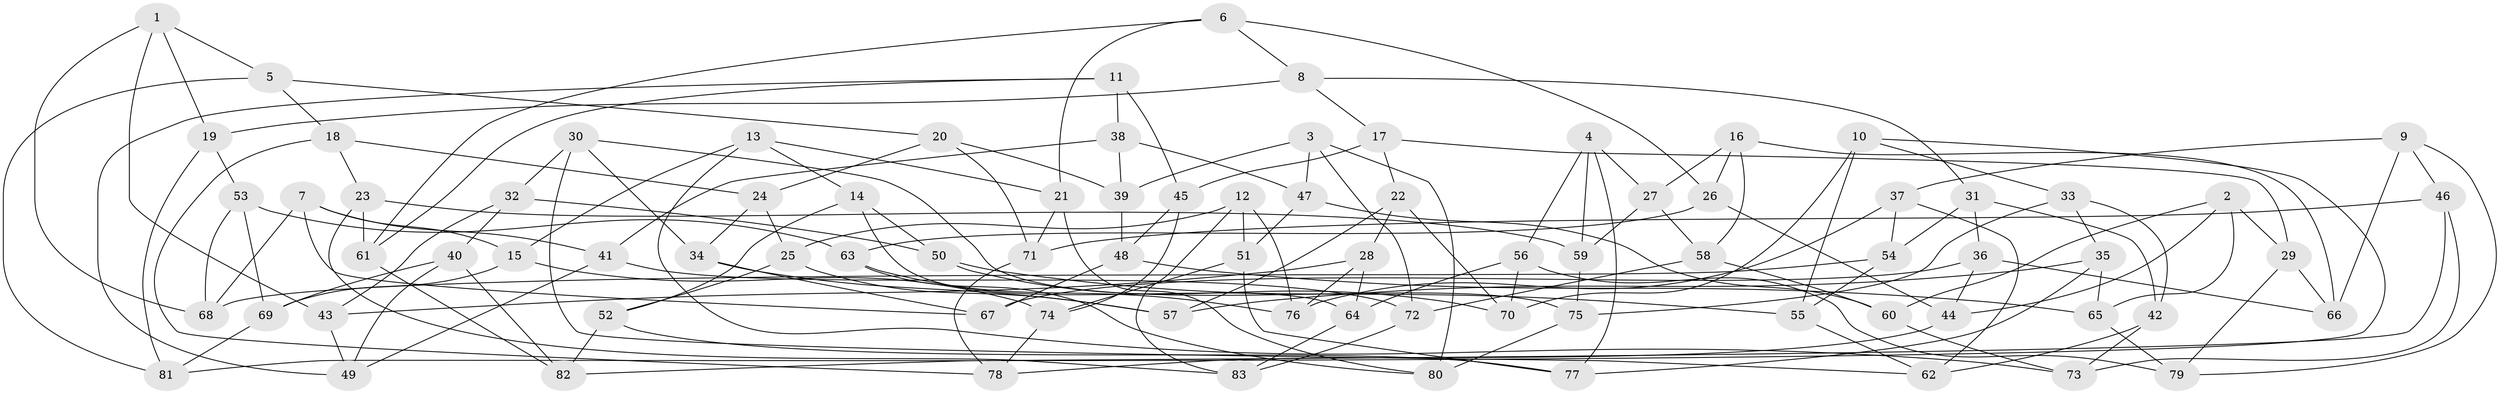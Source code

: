 // coarse degree distribution, {2: 0.041666666666666664, 4: 0.2916666666666667, 5: 0.20833333333333334, 3: 0.20833333333333334, 6: 0.041666666666666664, 8: 0.08333333333333333, 7: 0.041666666666666664, 9: 0.041666666666666664, 14: 0.041666666666666664}
// Generated by graph-tools (version 1.1) at 2025/01/03/04/25 22:01:04]
// undirected, 83 vertices, 166 edges
graph export_dot {
graph [start="1"]
  node [color=gray90,style=filled];
  1;
  2;
  3;
  4;
  5;
  6;
  7;
  8;
  9;
  10;
  11;
  12;
  13;
  14;
  15;
  16;
  17;
  18;
  19;
  20;
  21;
  22;
  23;
  24;
  25;
  26;
  27;
  28;
  29;
  30;
  31;
  32;
  33;
  34;
  35;
  36;
  37;
  38;
  39;
  40;
  41;
  42;
  43;
  44;
  45;
  46;
  47;
  48;
  49;
  50;
  51;
  52;
  53;
  54;
  55;
  56;
  57;
  58;
  59;
  60;
  61;
  62;
  63;
  64;
  65;
  66;
  67;
  68;
  69;
  70;
  71;
  72;
  73;
  74;
  75;
  76;
  77;
  78;
  79;
  80;
  81;
  82;
  83;
  1 -- 68;
  1 -- 5;
  1 -- 19;
  1 -- 43;
  2 -- 29;
  2 -- 60;
  2 -- 65;
  2 -- 44;
  3 -- 80;
  3 -- 72;
  3 -- 39;
  3 -- 47;
  4 -- 27;
  4 -- 56;
  4 -- 77;
  4 -- 59;
  5 -- 18;
  5 -- 81;
  5 -- 20;
  6 -- 26;
  6 -- 21;
  6 -- 8;
  6 -- 61;
  7 -- 67;
  7 -- 41;
  7 -- 15;
  7 -- 68;
  8 -- 17;
  8 -- 31;
  8 -- 19;
  9 -- 79;
  9 -- 37;
  9 -- 66;
  9 -- 46;
  10 -- 33;
  10 -- 81;
  10 -- 55;
  10 -- 70;
  11 -- 49;
  11 -- 61;
  11 -- 45;
  11 -- 38;
  12 -- 51;
  12 -- 25;
  12 -- 76;
  12 -- 83;
  13 -- 15;
  13 -- 21;
  13 -- 14;
  13 -- 73;
  14 -- 64;
  14 -- 50;
  14 -- 52;
  15 -- 69;
  15 -- 74;
  16 -- 66;
  16 -- 27;
  16 -- 58;
  16 -- 26;
  17 -- 45;
  17 -- 22;
  17 -- 29;
  18 -- 78;
  18 -- 24;
  18 -- 23;
  19 -- 81;
  19 -- 53;
  20 -- 39;
  20 -- 71;
  20 -- 24;
  21 -- 71;
  21 -- 80;
  22 -- 70;
  22 -- 28;
  22 -- 57;
  23 -- 61;
  23 -- 59;
  23 -- 83;
  24 -- 25;
  24 -- 34;
  25 -- 52;
  25 -- 57;
  26 -- 44;
  26 -- 63;
  27 -- 58;
  27 -- 59;
  28 -- 64;
  28 -- 76;
  28 -- 43;
  29 -- 79;
  29 -- 66;
  30 -- 34;
  30 -- 32;
  30 -- 75;
  30 -- 62;
  31 -- 42;
  31 -- 36;
  31 -- 54;
  32 -- 40;
  32 -- 50;
  32 -- 43;
  33 -- 42;
  33 -- 75;
  33 -- 35;
  34 -- 67;
  34 -- 57;
  35 -- 57;
  35 -- 77;
  35 -- 65;
  36 -- 44;
  36 -- 67;
  36 -- 66;
  37 -- 76;
  37 -- 62;
  37 -- 54;
  38 -- 47;
  38 -- 41;
  38 -- 39;
  39 -- 48;
  40 -- 49;
  40 -- 82;
  40 -- 69;
  41 -- 49;
  41 -- 72;
  42 -- 62;
  42 -- 73;
  43 -- 49;
  44 -- 78;
  45 -- 48;
  45 -- 74;
  46 -- 82;
  46 -- 71;
  46 -- 73;
  47 -- 51;
  47 -- 60;
  48 -- 67;
  48 -- 65;
  50 -- 70;
  50 -- 55;
  51 -- 74;
  51 -- 77;
  52 -- 82;
  52 -- 77;
  53 -- 69;
  53 -- 68;
  53 -- 63;
  54 -- 55;
  54 -- 68;
  55 -- 62;
  56 -- 70;
  56 -- 64;
  56 -- 79;
  58 -- 60;
  58 -- 72;
  59 -- 75;
  60 -- 73;
  61 -- 82;
  63 -- 80;
  63 -- 76;
  64 -- 83;
  65 -- 79;
  69 -- 81;
  71 -- 78;
  72 -- 83;
  74 -- 78;
  75 -- 80;
}
